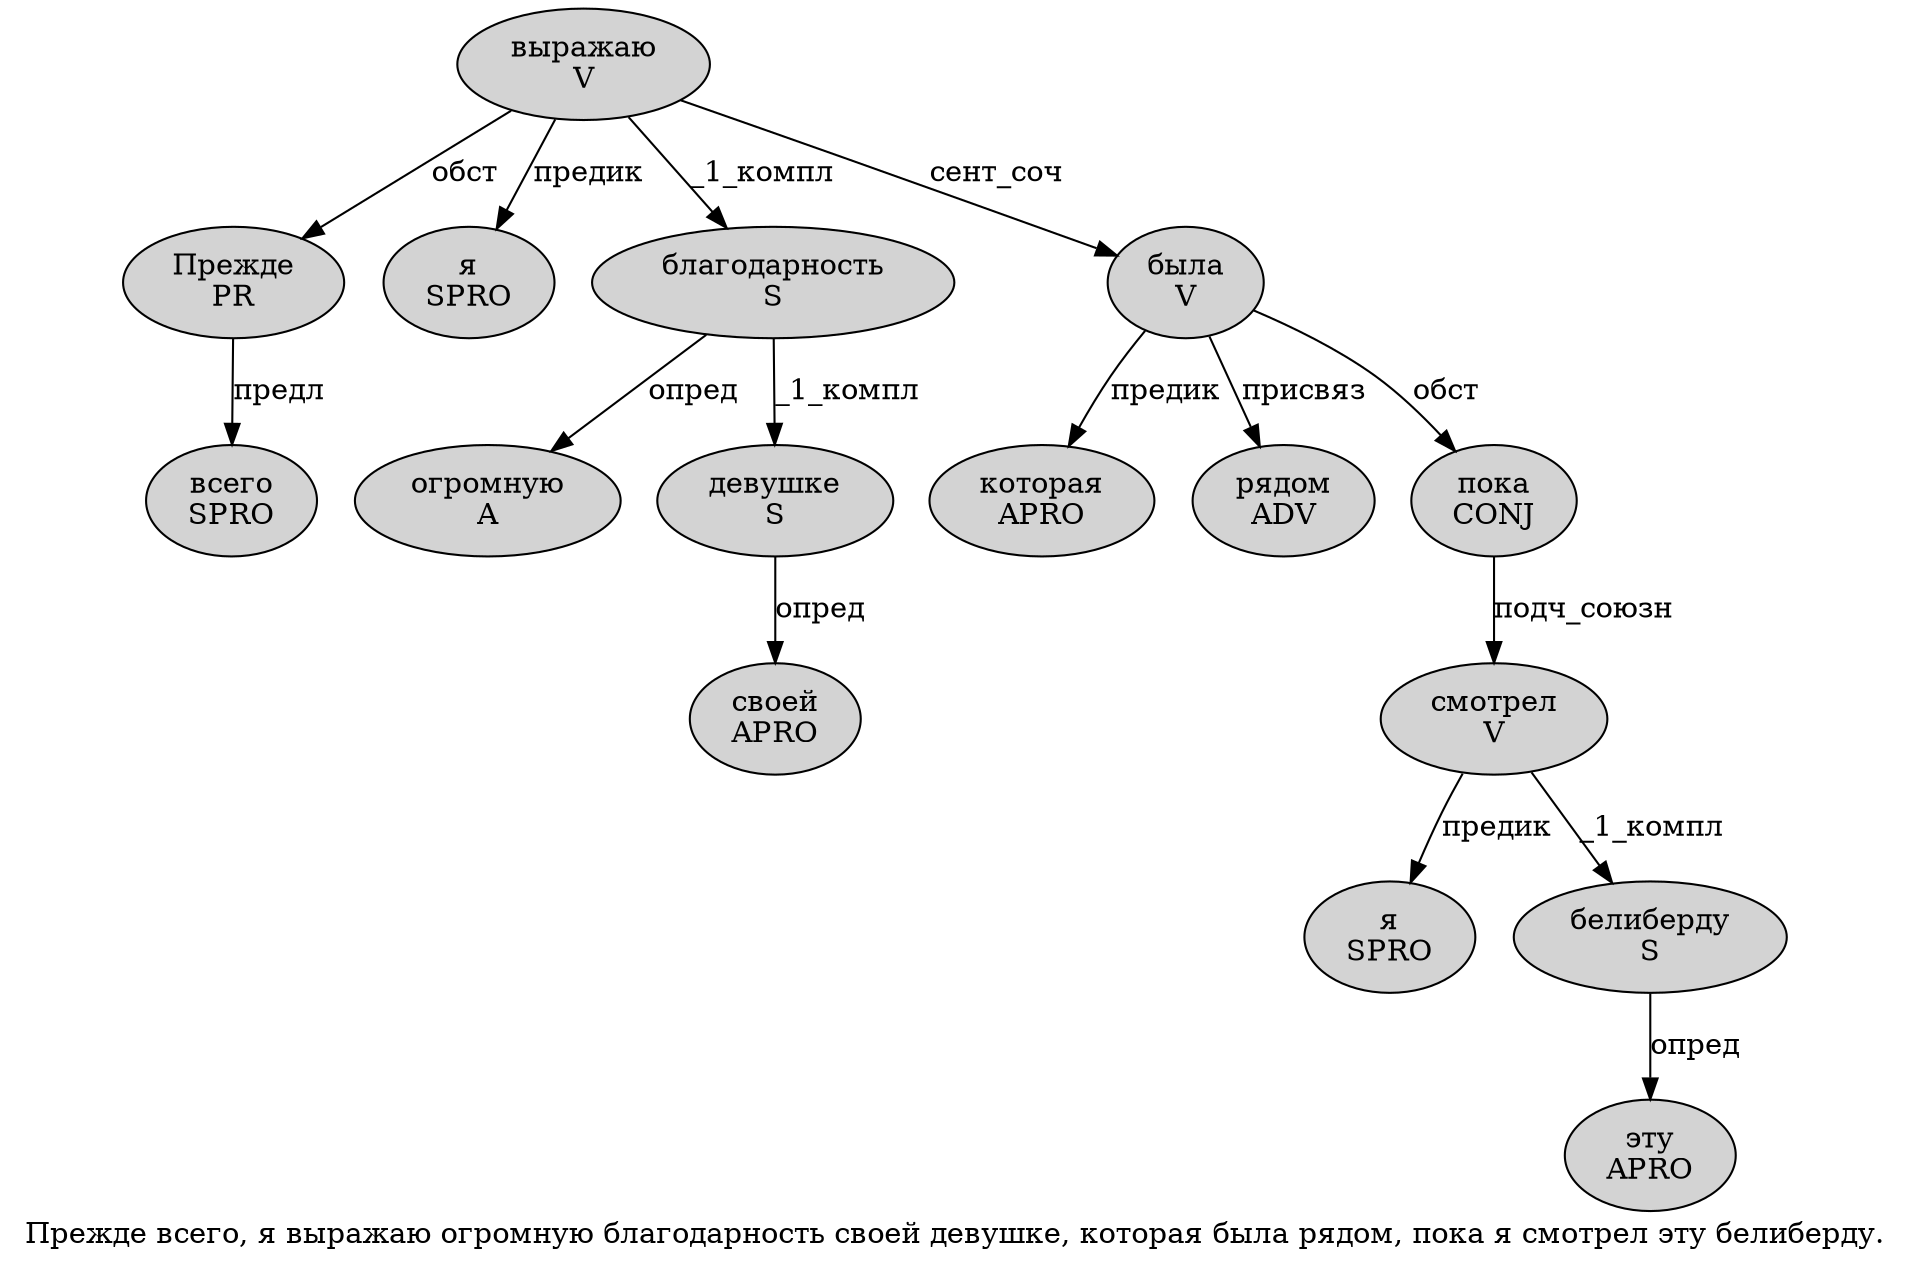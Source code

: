 digraph SENTENCE_3183 {
	graph [label="Прежде всего, я выражаю огромную благодарность своей девушке, которая была рядом, пока я смотрел эту белиберду."]
	node [style=filled]
		0 [label="Прежде
PR" color="" fillcolor=lightgray penwidth=1 shape=ellipse]
		1 [label="всего
SPRO" color="" fillcolor=lightgray penwidth=1 shape=ellipse]
		3 [label="я
SPRO" color="" fillcolor=lightgray penwidth=1 shape=ellipse]
		4 [label="выражаю
V" color="" fillcolor=lightgray penwidth=1 shape=ellipse]
		5 [label="огромную
A" color="" fillcolor=lightgray penwidth=1 shape=ellipse]
		6 [label="благодарность
S" color="" fillcolor=lightgray penwidth=1 shape=ellipse]
		7 [label="своей
APRO" color="" fillcolor=lightgray penwidth=1 shape=ellipse]
		8 [label="девушке
S" color="" fillcolor=lightgray penwidth=1 shape=ellipse]
		10 [label="которая
APRO" color="" fillcolor=lightgray penwidth=1 shape=ellipse]
		11 [label="была
V" color="" fillcolor=lightgray penwidth=1 shape=ellipse]
		12 [label="рядом
ADV" color="" fillcolor=lightgray penwidth=1 shape=ellipse]
		14 [label="пока
CONJ" color="" fillcolor=lightgray penwidth=1 shape=ellipse]
		15 [label="я
SPRO" color="" fillcolor=lightgray penwidth=1 shape=ellipse]
		16 [label="смотрел
V" color="" fillcolor=lightgray penwidth=1 shape=ellipse]
		17 [label="эту
APRO" color="" fillcolor=lightgray penwidth=1 shape=ellipse]
		18 [label="белиберду
S" color="" fillcolor=lightgray penwidth=1 shape=ellipse]
			4 -> 0 [label="обст"]
			4 -> 3 [label="предик"]
			4 -> 6 [label="_1_компл"]
			4 -> 11 [label="сент_соч"]
			14 -> 16 [label="подч_союзн"]
			6 -> 5 [label="опред"]
			6 -> 8 [label="_1_компл"]
			16 -> 15 [label="предик"]
			16 -> 18 [label="_1_компл"]
			11 -> 10 [label="предик"]
			11 -> 12 [label="присвяз"]
			11 -> 14 [label="обст"]
			18 -> 17 [label="опред"]
			8 -> 7 [label="опред"]
			0 -> 1 [label="предл"]
}